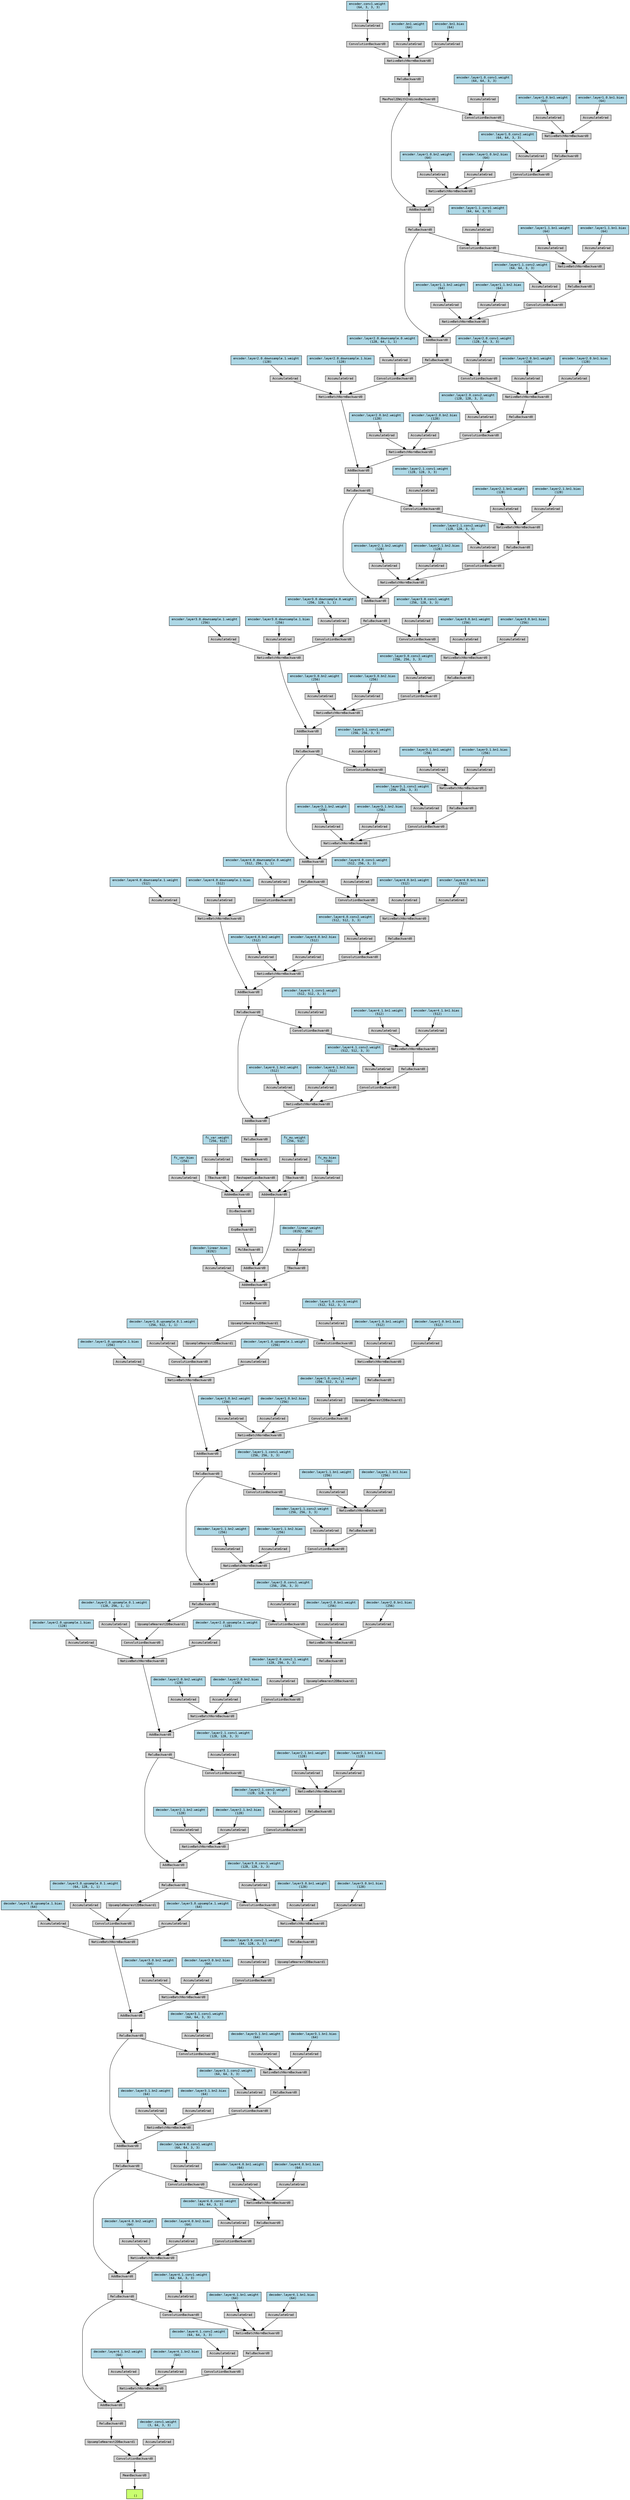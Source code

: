 digraph {
	graph [size="122.39999999999999,122.39999999999999"]
	node [align=left fontname=monospace fontsize=10 height=0.2 ranksep=0.1 shape=box style=filled]
	2165915411424 [label="
 ()" fillcolor=darkolivegreen1]
	2165916202752 [label=MeanBackward0]
	2165916203040 -> 2165916202752
	2165916203040 [label=ConvolutionBackward0]
	2165916202896 -> 2165916203040
	2165916202896 [label=UpsampleNearest2DBackward1]
	2165916203136 -> 2165916202896
	2165916203136 [label=ReluBackward0]
	2165916203232 -> 2165916203136
	2165916203232 [label=AddBackward0]
	2165916203328 -> 2165916203232
	2165916203328 [label=NativeBatchNormBackward0]
	2165916203472 -> 2165916203328
	2165916203472 [label=ConvolutionBackward0]
	2165916203664 -> 2165916203472
	2165916203664 [label=ReluBackward0]
	2165916203808 -> 2165916203664
	2165916203808 [label=NativeBatchNormBackward0]
	2165916203904 -> 2165916203808
	2165916203904 [label=ConvolutionBackward0]
	2165916203280 -> 2165916203904
	2165916203280 [label=ReluBackward0]
	2165916204192 -> 2165916203280
	2165916204192 [label=AddBackward0]
	2165916204288 -> 2165916204192
	2165916204288 [label=NativeBatchNormBackward0]
	2165916204432 -> 2165916204288
	2165916204432 [label=ConvolutionBackward0]
	2165916204624 -> 2165916204432
	2165916204624 [label=ReluBackward0]
	2165916204768 -> 2165916204624
	2165916204768 [label=NativeBatchNormBackward0]
	2165916204864 -> 2165916204768
	2165916204864 [label=ConvolutionBackward0]
	2165916204240 -> 2165916204864
	2165916204240 [label=ReluBackward0]
	2165916729504 -> 2165916204240
	2165916729504 [label=AddBackward0]
	2165916729600 -> 2165916729504
	2165916729600 [label=NativeBatchNormBackward0]
	2165916729744 -> 2165916729600
	2165916729744 [label=ConvolutionBackward0]
	2165916729936 -> 2165916729744
	2165916729936 [label=ReluBackward0]
	2165916730080 -> 2165916729936
	2165916730080 [label=NativeBatchNormBackward0]
	2165916730176 -> 2165916730080
	2165916730176 [label=ConvolutionBackward0]
	2165916729552 -> 2165916730176
	2165916729552 [label=ReluBackward0]
	2165916730464 -> 2165916729552
	2165916730464 [label=AddBackward0]
	2165916730560 -> 2165916730464
	2165916730560 [label=NativeBatchNormBackward0]
	2165916730704 -> 2165916730560
	2165916730704 [label=ConvolutionBackward0]
	2165916730896 -> 2165916730704
	2165916730896 [label=UpsampleNearest2DBackward1]
	2165916731040 -> 2165916730896
	2165916731040 [label=ReluBackward0]
	2165916731136 -> 2165916731040
	2165916731136 [label=NativeBatchNormBackward0]
	2165916731232 -> 2165916731136
	2165916731232 [label=ConvolutionBackward0]
	2165916731424 -> 2165916731232
	2165916731424 [label=ReluBackward0]
	2165916731568 -> 2165916731424
	2165916731568 [label=AddBackward0]
	2165916731664 -> 2165916731568
	2165916731664 [label=NativeBatchNormBackward0]
	2165916731808 -> 2165916731664
	2165916731808 [label=ConvolutionBackward0]
	2165916732000 -> 2165916731808
	2165916732000 [label=ReluBackward0]
	2165916732144 -> 2165916732000
	2165916732144 [label=NativeBatchNormBackward0]
	2165916732240 -> 2165916732144
	2165916732240 [label=ConvolutionBackward0]
	2165916731616 -> 2165916732240
	2165916731616 [label=ReluBackward0]
	2165916732528 -> 2165916731616
	2165916732528 [label=AddBackward0]
	2165916732624 -> 2165916732528
	2165916732624 [label=NativeBatchNormBackward0]
	2165916732768 -> 2165916732624
	2165916732768 [label=ConvolutionBackward0]
	2165916732960 -> 2165916732768
	2165916732960 [label=UpsampleNearest2DBackward1]
	2165916733104 -> 2165916732960
	2165916733104 [label=ReluBackward0]
	2165916733200 -> 2165916733104
	2165916733200 [label=NativeBatchNormBackward0]
	2165916733296 -> 2165916733200
	2165916733296 [label=ConvolutionBackward0]
	2165916733488 -> 2165916733296
	2165916733488 [label=ReluBackward0]
	2165916733632 -> 2165916733488
	2165916733632 [label=AddBackward0]
	2165916733728 -> 2165916733632
	2165916733728 [label=NativeBatchNormBackward0]
	2165916733872 -> 2165916733728
	2165916733872 [label=ConvolutionBackward0]
	2165916734064 -> 2165916733872
	2165916734064 [label=ReluBackward0]
	2165916734208 -> 2165916734064
	2165916734208 [label=NativeBatchNormBackward0]
	2165916734304 -> 2165916734208
	2165916734304 [label=ConvolutionBackward0]
	2165916733680 -> 2165916734304
	2165916733680 [label=ReluBackward0]
	2165916734592 -> 2165916733680
	2165916734592 [label=AddBackward0]
	2165916734688 -> 2165916734592
	2165916734688 [label=NativeBatchNormBackward0]
	2165916734832 -> 2165916734688
	2165916734832 [label=ConvolutionBackward0]
	2165916735024 -> 2165916734832
	2165916735024 [label=UpsampleNearest2DBackward1]
	2165916735168 -> 2165916735024
	2165916735168 [label=ReluBackward0]
	2165916735264 -> 2165916735168
	2165916735264 [label=NativeBatchNormBackward0]
	2165916735360 -> 2165916735264
	2165916735360 [label=ConvolutionBackward0]
	2165916735552 -> 2165916735360
	2165916735552 [label=UpsampleNearest2DBackward1]
	2165916735696 -> 2165916735552
	2165916735696 [label=ViewBackward0]
	2165916735792 -> 2165916735696
	2165916735792 [label=AddmmBackward0]
	2165916735840 -> 2165916735792
	2165915555680 [label="decoder.linear.bias
 (8192)" fillcolor=lightblue]
	2165915555680 -> 2165916735840
	2165916735840 [label=AccumulateGrad]
	2165916735600 -> 2165916735792
	2165916735600 [label=AddBackward0]
	2165916736032 -> 2165916735600
	2165916736032 [label=AddmmBackward0]
	2165916736368 -> 2165916736032
	2165916572768 [label="fc_mu.bias
 (256)" fillcolor=lightblue]
	2165916572768 -> 2165916736368
	2165916736368 [label=AccumulateGrad]
	2165916736320 -> 2165916736032
	2165916736320 [label=ReshapeAliasBackward0]
	2165916736464 -> 2165916736320
	2165916736464 [label=MeanBackward1]
	2165916736656 -> 2165916736464
	2165916736656 [label=ReluBackward0]
	2165916736752 -> 2165916736656
	2165916736752 [label=AddBackward0]
	2165916736800 -> 2165916736752
	2165916736800 [label=NativeBatchNormBackward0]
	2165916737040 -> 2165916736800
	2165916737040 [label=ConvolutionBackward0]
	2165916737232 -> 2165916737040
	2165916737232 [label=ReluBackward0]
	2165916737376 -> 2165916737232
	2165916737376 [label=NativeBatchNormBackward0]
	2165916737424 -> 2165916737376
	2165916737424 [label=ConvolutionBackward0]
	2165916736560 -> 2165916737424
	2165916736560 [label=ReluBackward0]
	2165916737808 -> 2165916736560
	2165916737808 [label=AddBackward0]
	2165916737856 -> 2165916737808
	2165916737856 [label=NativeBatchNormBackward0]
	2165916738096 -> 2165916737856
	2165916738096 [label=ConvolutionBackward0]
	2165916738288 -> 2165916738096
	2165916738288 [label=ReluBackward0]
	2165916738432 -> 2165916738288
	2165916738432 [label=NativeBatchNormBackward0]
	2165916738480 -> 2165916738432
	2165916738480 [label=ConvolutionBackward0]
	2165916738768 -> 2165916738480
	2165916738768 [label=ReluBackward0]
	2165916738912 -> 2165916738768
	2165916738912 [label=AddBackward0]
	2165916738960 -> 2165916738912
	2165916738960 [label=NativeBatchNormBackward0]
	2165916739200 -> 2165916738960
	2165916739200 [label=ConvolutionBackward0]
	2165916739392 -> 2165916739200
	2165916739392 [label=ReluBackward0]
	2165916739536 -> 2165916739392
	2165916739536 [label=NativeBatchNormBackward0]
	2165916739584 -> 2165916739536
	2165916739584 [label=ConvolutionBackward0]
	2165916738816 -> 2165916739584
	2165916738816 [label=ReluBackward0]
	2165916739968 -> 2165916738816
	2165916739968 [label=AddBackward0]
	2165916740016 -> 2165916739968
	2165916740016 [label=NativeBatchNormBackward0]
	2165916740256 -> 2165916740016
	2165916740256 [label=ConvolutionBackward0]
	2165916740448 -> 2165916740256
	2165916740448 [label=ReluBackward0]
	2165916740592 -> 2165916740448
	2165916740592 [label=NativeBatchNormBackward0]
	2165916740640 -> 2165916740592
	2165916740640 [label=ConvolutionBackward0]
	2165916740928 -> 2165916740640
	2165916740928 [label=ReluBackward0]
	2165916741072 -> 2165916740928
	2165916741072 [label=AddBackward0]
	2165916741120 -> 2165916741072
	2165916741120 [label=NativeBatchNormBackward0]
	2165916741360 -> 2165916741120
	2165916741360 [label=ConvolutionBackward0]
	2165916741552 -> 2165916741360
	2165916741552 [label=ReluBackward0]
	2165916741696 -> 2165916741552
	2165916741696 [label=NativeBatchNormBackward0]
	2165916741744 -> 2165916741696
	2165916741744 [label=ConvolutionBackward0]
	2165916740976 -> 2165916741744
	2165916740976 [label=ReluBackward0]
	2165916742128 -> 2165916740976
	2165916742128 [label=AddBackward0]
	2165916742176 -> 2165916742128
	2165916742176 [label=NativeBatchNormBackward0]
	2165916742416 -> 2165916742176
	2165916742416 [label=ConvolutionBackward0]
	2165916742608 -> 2165916742416
	2165916742608 [label=ReluBackward0]
	2165916742752 -> 2165916742608
	2165916742752 [label=NativeBatchNormBackward0]
	2165916742800 -> 2165916742752
	2165916742800 [label=ConvolutionBackward0]
	2165916743088 -> 2165916742800
	2165916743088 [label=ReluBackward0]
	2165916743232 -> 2165916743088
	2165916743232 [label=AddBackward0]
	2165916743280 -> 2165916743232
	2165916743280 [label=NativeBatchNormBackward0]
	2165916743520 -> 2165916743280
	2165916743520 [label=ConvolutionBackward0]
	2165916743712 -> 2165916743520
	2165916743712 [label=ReluBackward0]
	2165916743856 -> 2165916743712
	2165916743856 [label=NativeBatchNormBackward0]
	2165916743904 -> 2165916743856
	2165916743904 [label=ConvolutionBackward0]
	2165916743136 -> 2165916743904
	2165916743136 [label=ReluBackward0]
	2165916744288 -> 2165916743136
	2165916744288 [label=AddBackward0]
	2165916744336 -> 2165916744288
	2165916744336 [label=NativeBatchNormBackward0]
	2165916744576 -> 2165916744336
	2165916744576 [label=ConvolutionBackward0]
	2165916744768 -> 2165916744576
	2165916744768 [label=ReluBackward0]
	2165916744912 -> 2165916744768
	2165916744912 [label=NativeBatchNormBackward0]
	2165916744960 -> 2165916744912
	2165916744960 [label=ConvolutionBackward0]
	2165916744096 -> 2165916744960
	2165916744096 [label=MaxPool2DWithIndicesBackward0]
	2165916745344 -> 2165916744096
	2165916745344 [label=ReluBackward0]
	2165916745392 -> 2165916745344
	2165916745392 [label=NativeBatchNormBackward0]
	2165916745536 -> 2165916745392
	2165916745536 [label=ConvolutionBackward0]
	2165916795040 -> 2165916745536
	2165915015248 [label="encoder.conv1.weight
 (64, 3, 3, 3)" fillcolor=lightblue]
	2165915015248 -> 2165916795040
	2165916795040 [label=AccumulateGrad]
	2165916745488 -> 2165916745392
	2165915552880 [label="encoder.bn1.weight
 (64)" fillcolor=lightblue]
	2165915552880 -> 2165916745488
	2165916745488 [label=AccumulateGrad]
	2165916745632 -> 2165916745392
	2165916303424 [label="encoder.bn1.bias
 (64)" fillcolor=lightblue]
	2165916303424 -> 2165916745632
	2165916745632 [label=AccumulateGrad]
	2165916745248 -> 2165916744960
	2165916303744 [label="encoder.layer1.0.conv1.weight
 (64, 64, 3, 3)" fillcolor=lightblue]
	2165916303744 -> 2165916745248
	2165916745248 [label=AccumulateGrad]
	2165916744816 -> 2165916744912
	2165916303904 [label="encoder.layer1.0.bn1.weight
 (64)" fillcolor=lightblue]
	2165916303904 -> 2165916744816
	2165916744816 [label=AccumulateGrad]
	2165916745056 -> 2165916744912
	2165916303984 [label="encoder.layer1.0.bn1.bias
 (64)" fillcolor=lightblue]
	2165916303984 -> 2165916745056
	2165916745056 [label=AccumulateGrad]
	2165916744720 -> 2165916744576
	2165916304464 [label="encoder.layer1.0.conv2.weight
 (64, 64, 3, 3)" fillcolor=lightblue]
	2165916304464 -> 2165916744720
	2165916744720 [label=AccumulateGrad]
	2165916744528 -> 2165916744336
	2165916304544 [label="encoder.layer1.0.bn2.weight
 (64)" fillcolor=lightblue]
	2165916304544 -> 2165916744528
	2165916744528 [label=AccumulateGrad]
	2165916744480 -> 2165916744336
	2165916304624 [label="encoder.layer1.0.bn2.bias
 (64)" fillcolor=lightblue]
	2165916304624 -> 2165916744480
	2165916744480 [label=AccumulateGrad]
	2165916744096 -> 2165916744288
	2165916744192 -> 2165916743904
	2165916305104 [label="encoder.layer1.1.conv1.weight
 (64, 64, 3, 3)" fillcolor=lightblue]
	2165916305104 -> 2165916744192
	2165916744192 [label=AccumulateGrad]
	2165916743760 -> 2165916743856
	2165916305184 [label="encoder.layer1.1.bn1.weight
 (64)" fillcolor=lightblue]
	2165916305184 -> 2165916743760
	2165916743760 [label=AccumulateGrad]
	2165916744000 -> 2165916743856
	2165916305264 [label="encoder.layer1.1.bn1.bias
 (64)" fillcolor=lightblue]
	2165916305264 -> 2165916744000
	2165916744000 [label=AccumulateGrad]
	2165916743664 -> 2165916743520
	2165916305744 [label="encoder.layer1.1.conv2.weight
 (64, 64, 3, 3)" fillcolor=lightblue]
	2165916305744 -> 2165916743664
	2165916743664 [label=AccumulateGrad]
	2165916743472 -> 2165916743280
	2165916305824 [label="encoder.layer1.1.bn2.weight
 (64)" fillcolor=lightblue]
	2165916305824 -> 2165916743472
	2165916743472 [label=AccumulateGrad]
	2165916743424 -> 2165916743280
	2165916305904 [label="encoder.layer1.1.bn2.bias
 (64)" fillcolor=lightblue]
	2165916305904 -> 2165916743424
	2165916743424 [label=AccumulateGrad]
	2165916743136 -> 2165916743232
	2165916743040 -> 2165916742800
	2165916306864 [label="encoder.layer2.0.conv1.weight
 (128, 64, 3, 3)" fillcolor=lightblue]
	2165916306864 -> 2165916743040
	2165916743040 [label=AccumulateGrad]
	2165916742656 -> 2165916742752
	2165916306944 [label="encoder.layer2.0.bn1.weight
 (128)" fillcolor=lightblue]
	2165916306944 -> 2165916742656
	2165916742656 [label=AccumulateGrad]
	2165916742896 -> 2165916742752
	2165916307024 [label="encoder.layer2.0.bn1.bias
 (128)" fillcolor=lightblue]
	2165916307024 -> 2165916742896
	2165916742896 [label=AccumulateGrad]
	2165916742560 -> 2165916742416
	2165916307504 [label="encoder.layer2.0.conv2.weight
 (128, 128, 3, 3)" fillcolor=lightblue]
	2165916307504 -> 2165916742560
	2165916742560 [label=AccumulateGrad]
	2165916742368 -> 2165916742176
	2165916307584 [label="encoder.layer2.0.bn2.weight
 (128)" fillcolor=lightblue]
	2165916307584 -> 2165916742368
	2165916742368 [label=AccumulateGrad]
	2165916742320 -> 2165916742176
	2165916307664 [label="encoder.layer2.0.bn2.bias
 (128)" fillcolor=lightblue]
	2165916307664 -> 2165916742320
	2165916742320 [label=AccumulateGrad]
	2165916741936 -> 2165916742128
	2165916741936 [label=NativeBatchNormBackward0]
	2165916742992 -> 2165916741936
	2165916742992 [label=ConvolutionBackward0]
	2165916743088 -> 2165916742992
	2165916743376 -> 2165916742992
	2165916306224 [label="encoder.layer2.0.downsample.0.weight
 (128, 64, 1, 1)" fillcolor=lightblue]
	2165916306224 -> 2165916743376
	2165916743376 [label=AccumulateGrad]
	2165916742512 -> 2165916741936
	2165916306304 [label="encoder.layer2.0.downsample.1.weight
 (128)" fillcolor=lightblue]
	2165916306304 -> 2165916742512
	2165916742512 [label=AccumulateGrad]
	2165916742464 -> 2165916741936
	2165916306384 [label="encoder.layer2.0.downsample.1.bias
 (128)" fillcolor=lightblue]
	2165916306384 -> 2165916742464
	2165916742464 [label=AccumulateGrad]
	2165916742032 -> 2165916741744
	2165916308144 [label="encoder.layer2.1.conv1.weight
 (128, 128, 3, 3)" fillcolor=lightblue]
	2165916308144 -> 2165916742032
	2165916742032 [label=AccumulateGrad]
	2165916741600 -> 2165916741696
	2165916308224 [label="encoder.layer2.1.bn1.weight
 (128)" fillcolor=lightblue]
	2165916308224 -> 2165916741600
	2165916741600 [label=AccumulateGrad]
	2165916741840 -> 2165916741696
	2165916308304 [label="encoder.layer2.1.bn1.bias
 (128)" fillcolor=lightblue]
	2165916308304 -> 2165916741840
	2165916741840 [label=AccumulateGrad]
	2165916741504 -> 2165916741360
	2165916308704 [label="encoder.layer2.1.conv2.weight
 (128, 128, 3, 3)" fillcolor=lightblue]
	2165916308704 -> 2165916741504
	2165916741504 [label=AccumulateGrad]
	2165916741312 -> 2165916741120
	2165916308784 [label="encoder.layer2.1.bn2.weight
 (128)" fillcolor=lightblue]
	2165916308784 -> 2165916741312
	2165916741312 [label=AccumulateGrad]
	2165916741264 -> 2165916741120
	2165916308864 [label="encoder.layer2.1.bn2.bias
 (128)" fillcolor=lightblue]
	2165916308864 -> 2165916741264
	2165916741264 [label=AccumulateGrad]
	2165916740976 -> 2165916741072
	2165916740880 -> 2165916740640
	2165916309904 [label="encoder.layer3.0.conv1.weight
 (256, 128, 3, 3)" fillcolor=lightblue]
	2165916309904 -> 2165916740880
	2165916740880 [label=AccumulateGrad]
	2165916740496 -> 2165916740592
	2165916309984 [label="encoder.layer3.0.bn1.weight
 (256)" fillcolor=lightblue]
	2165916309984 -> 2165916740496
	2165916740496 [label=AccumulateGrad]
	2165916740736 -> 2165916740592
	2165916310064 [label="encoder.layer3.0.bn1.bias
 (256)" fillcolor=lightblue]
	2165916310064 -> 2165916740736
	2165916740736 [label=AccumulateGrad]
	2165916740400 -> 2165916740256
	2165916310544 [label="encoder.layer3.0.conv2.weight
 (256, 256, 3, 3)" fillcolor=lightblue]
	2165916310544 -> 2165916740400
	2165916740400 [label=AccumulateGrad]
	2165916740208 -> 2165916740016
	2165916310624 [label="encoder.layer3.0.bn2.weight
 (256)" fillcolor=lightblue]
	2165916310624 -> 2165916740208
	2165916740208 [label=AccumulateGrad]
	2165916740160 -> 2165916740016
	2165916310704 [label="encoder.layer3.0.bn2.bias
 (256)" fillcolor=lightblue]
	2165916310704 -> 2165916740160
	2165916740160 [label=AccumulateGrad]
	2165916739776 -> 2165916739968
	2165916739776 [label=NativeBatchNormBackward0]
	2165916740832 -> 2165916739776
	2165916740832 [label=ConvolutionBackward0]
	2165916740928 -> 2165916740832
	2165916741216 -> 2165916740832
	2165916309264 [label="encoder.layer3.0.downsample.0.weight
 (256, 128, 1, 1)" fillcolor=lightblue]
	2165916309264 -> 2165916741216
	2165916741216 [label=AccumulateGrad]
	2165916740352 -> 2165916739776
	2165916309344 [label="encoder.layer3.0.downsample.1.weight
 (256)" fillcolor=lightblue]
	2165916309344 -> 2165916740352
	2165916740352 [label=AccumulateGrad]
	2165916740304 -> 2165916739776
	2165916309424 [label="encoder.layer3.0.downsample.1.bias
 (256)" fillcolor=lightblue]
	2165916309424 -> 2165916740304
	2165916740304 [label=AccumulateGrad]
	2165916739872 -> 2165916739584
	2165916311104 [label="encoder.layer3.1.conv1.weight
 (256, 256, 3, 3)" fillcolor=lightblue]
	2165916311104 -> 2165916739872
	2165916739872 [label=AccumulateGrad]
	2165916739440 -> 2165916739536
	2165916311184 [label="encoder.layer3.1.bn1.weight
 (256)" fillcolor=lightblue]
	2165916311184 -> 2165916739440
	2165916739440 [label=AccumulateGrad]
	2165916739680 -> 2165916739536
	2165916311264 [label="encoder.layer3.1.bn1.bias
 (256)" fillcolor=lightblue]
	2165916311264 -> 2165916739680
	2165916739680 [label=AccumulateGrad]
	2165916739344 -> 2165916739200
	2165916311744 [label="encoder.layer3.1.conv2.weight
 (256, 256, 3, 3)" fillcolor=lightblue]
	2165916311744 -> 2165916739344
	2165916739344 [label=AccumulateGrad]
	2165916739152 -> 2165916738960
	2165916311824 [label="encoder.layer3.1.bn2.weight
 (256)" fillcolor=lightblue]
	2165916311824 -> 2165916739152
	2165916739152 [label=AccumulateGrad]
	2165916739104 -> 2165916738960
	2165916311904 [label="encoder.layer3.1.bn2.bias
 (256)" fillcolor=lightblue]
	2165916311904 -> 2165916739104
	2165916739104 [label=AccumulateGrad]
	2165916738816 -> 2165916738912
	2165916738720 -> 2165916738480
	2165916313024 [label="encoder.layer4.0.conv1.weight
 (512, 256, 3, 3)" fillcolor=lightblue]
	2165916313024 -> 2165916738720
	2165916738720 [label=AccumulateGrad]
	2165916738336 -> 2165916738432
	2165916313104 [label="encoder.layer4.0.bn1.weight
 (512)" fillcolor=lightblue]
	2165916313104 -> 2165916738336
	2165916738336 [label=AccumulateGrad]
	2165916738576 -> 2165916738432
	2165916313184 [label="encoder.layer4.0.bn1.bias
 (512)" fillcolor=lightblue]
	2165916313184 -> 2165916738576
	2165916738576 [label=AccumulateGrad]
	2165916738240 -> 2165916738096
	2165916313664 [label="encoder.layer4.0.conv2.weight
 (512, 512, 3, 3)" fillcolor=lightblue]
	2165916313664 -> 2165916738240
	2165916738240 [label=AccumulateGrad]
	2165916738048 -> 2165916737856
	2165916313744 [label="encoder.layer4.0.bn2.weight
 (512)" fillcolor=lightblue]
	2165916313744 -> 2165916738048
	2165916738048 [label=AccumulateGrad]
	2165916738000 -> 2165916737856
	2165916313824 [label="encoder.layer4.0.bn2.bias
 (512)" fillcolor=lightblue]
	2165916313824 -> 2165916738000
	2165916738000 [label=AccumulateGrad]
	2165916737616 -> 2165916737808
	2165916737616 [label=NativeBatchNormBackward0]
	2165916738672 -> 2165916737616
	2165916738672 [label=ConvolutionBackward0]
	2165916738768 -> 2165916738672
	2165916739248 -> 2165916738672
	2165916312384 [label="encoder.layer4.0.downsample.0.weight
 (512, 256, 1, 1)" fillcolor=lightblue]
	2165916312384 -> 2165916739248
	2165916739248 [label=AccumulateGrad]
	2165916738192 -> 2165916737616
	2165916312464 [label="encoder.layer4.0.downsample.1.weight
 (512)" fillcolor=lightblue]
	2165916312464 -> 2165916738192
	2165916738192 [label=AccumulateGrad]
	2165916738144 -> 2165916737616
	2165916312544 [label="encoder.layer4.0.downsample.1.bias
 (512)" fillcolor=lightblue]
	2165916312544 -> 2165916738144
	2165916738144 [label=AccumulateGrad]
	2165916737712 -> 2165916737424
	2165916314304 [label="encoder.layer4.1.conv1.weight
 (512, 512, 3, 3)" fillcolor=lightblue]
	2165916314304 -> 2165916737712
	2165916737712 [label=AccumulateGrad]
	2165916737280 -> 2165916737376
	2165916314384 [label="encoder.layer4.1.bn1.weight
 (512)" fillcolor=lightblue]
	2165916314384 -> 2165916737280
	2165916737280 [label=AccumulateGrad]
	2165916737520 -> 2165916737376
	2165916314464 [label="encoder.layer4.1.bn1.bias
 (512)" fillcolor=lightblue]
	2165916314464 -> 2165916737520
	2165916737520 [label=AccumulateGrad]
	2165916737184 -> 2165916737040
	2165916314944 [label="encoder.layer4.1.conv2.weight
 (512, 512, 3, 3)" fillcolor=lightblue]
	2165916314944 -> 2165916737184
	2165916737184 [label=AccumulateGrad]
	2165916736992 -> 2165916736800
	2165916315024 [label="encoder.layer4.1.bn2.weight
 (512)" fillcolor=lightblue]
	2165916315024 -> 2165916736992
	2165916736992 [label=AccumulateGrad]
	2165916736944 -> 2165916736800
	2165916315104 [label="encoder.layer4.1.bn2.bias
 (512)" fillcolor=lightblue]
	2165916315104 -> 2165916736944
	2165916736944 [label=AccumulateGrad]
	2165916736560 -> 2165916736752
	2165916736272 -> 2165916736032
	2165916736272 [label=TBackward0]
	2165916736704 -> 2165916736272
	2165916572688 [label="fc_mu.weight
 (256, 512)" fillcolor=lightblue]
	2165916572688 -> 2165916736704
	2165916736704 [label=AccumulateGrad]
	2165916736176 -> 2165916735600
	2165916736176 [label=MulBackward0]
	2165916737088 -> 2165916736176
	2165916737088 [label=ExpBackward0]
	2165916736512 -> 2165916737088
	2165916736512 [label=DivBackward0]
	2165916737664 -> 2165916736512
	2165916737664 [label=AddmmBackward0]
	2165916737328 -> 2165916737664
	2165916572928 [label="fc_var.bias
 (256)" fillcolor=lightblue]
	2165916572928 -> 2165916737328
	2165916737328 [label=AccumulateGrad]
	2165916736320 -> 2165916737664
	2165916737568 -> 2165916737664
	2165916737568 [label=TBackward0]
	2165916738624 -> 2165916737568
	2165916572848 [label="fc_var.weight
 (256, 512)" fillcolor=lightblue]
	2165916572848 -> 2165916738624
	2165916738624 [label=AccumulateGrad]
	2165916735936 -> 2165916735792
	2165916735936 [label=TBackward0]
	2165916736896 -> 2165916735936
	2165915549760 [label="decoder.linear.weight
 (8192, 256)" fillcolor=lightblue]
	2165915549760 -> 2165916736896
	2165916736896 [label=AccumulateGrad]
	2165916735504 -> 2165916735360
	2165916315904 [label="decoder.layer1.0.conv1.weight
 (512, 512, 3, 3)" fillcolor=lightblue]
	2165916315904 -> 2165916735504
	2165916735504 [label=AccumulateGrad]
	2165916735312 -> 2165916735264
	2165916315984 [label="decoder.layer1.0.bn1.weight
 (512)" fillcolor=lightblue]
	2165916315984 -> 2165916735312
	2165916735312 [label=AccumulateGrad]
	2165916735072 -> 2165916735264
	2165916316064 [label="decoder.layer1.0.bn1.bias
 (512)" fillcolor=lightblue]
	2165916316064 -> 2165916735072
	2165916735072 [label=AccumulateGrad]
	2165916734976 -> 2165916734832
	2165916316544 [label="decoder.layer1.0.conv2.1.weight
 (256, 512, 3, 3)" fillcolor=lightblue]
	2165916316544 -> 2165916734976
	2165916734976 [label=AccumulateGrad]
	2165916734784 -> 2165916734688
	2165916316624 [label="decoder.layer1.0.bn2.weight
 (256)" fillcolor=lightblue]
	2165916316624 -> 2165916734784
	2165916734784 [label=AccumulateGrad]
	2165916734736 -> 2165916734688
	2165916316704 [label="decoder.layer1.0.bn2.bias
 (256)" fillcolor=lightblue]
	2165916316704 -> 2165916734736
	2165916734736 [label=AccumulateGrad]
	2165916734640 -> 2165916734592
	2165916734640 [label=NativeBatchNormBackward0]
	2165916735408 -> 2165916734640
	2165916735408 [label=ConvolutionBackward0]
	2165916735984 -> 2165916735408
	2165916735984 [label=UpsampleNearest2DBackward1]
	2165916735552 -> 2165916735984
	2165916735456 -> 2165916735408
	2165914702752 [label="decoder.layer1.0.upsample.0.1.weight
 (256, 512, 1, 1)" fillcolor=lightblue]
	2165914702752 -> 2165916735456
	2165916735456 [label=AccumulateGrad]
	2165916734928 -> 2165916734640
	2165916315424 [label="decoder.layer1.0.upsample.1.weight
 (256)" fillcolor=lightblue]
	2165916315424 -> 2165916734928
	2165916734928 [label=AccumulateGrad]
	2165916734880 -> 2165916734640
	2165916315504 [label="decoder.layer1.0.upsample.1.bias
 (256)" fillcolor=lightblue]
	2165916315504 -> 2165916734880
	2165916734880 [label=AccumulateGrad]
	2165916734496 -> 2165916734304
	2165916317184 [label="decoder.layer1.1.conv1.weight
 (256, 256, 3, 3)" fillcolor=lightblue]
	2165916317184 -> 2165916734496
	2165916734496 [label=AccumulateGrad]
	2165916734256 -> 2165916734208
	2165916317264 [label="decoder.layer1.1.bn1.weight
 (256)" fillcolor=lightblue]
	2165916317264 -> 2165916734256
	2165916734256 [label=AccumulateGrad]
	2165916734112 -> 2165916734208
	2165916317344 [label="decoder.layer1.1.bn1.bias
 (256)" fillcolor=lightblue]
	2165916317344 -> 2165916734112
	2165916734112 [label=AccumulateGrad]
	2165916734016 -> 2165916733872
	2165916317824 [label="decoder.layer1.1.conv2.weight
 (256, 256, 3, 3)" fillcolor=lightblue]
	2165916317824 -> 2165916734016
	2165916734016 [label=AccumulateGrad]
	2165916733824 -> 2165916733728
	2165916317904 [label="decoder.layer1.1.bn2.weight
 (256)" fillcolor=lightblue]
	2165916317904 -> 2165916733824
	2165916733824 [label=AccumulateGrad]
	2165916733776 -> 2165916733728
	2165916317984 [label="decoder.layer1.1.bn2.bias
 (256)" fillcolor=lightblue]
	2165916317984 -> 2165916733776
	2165916733776 [label=AccumulateGrad]
	2165916733680 -> 2165916733632
	2165916733440 -> 2165916733296
	2165916318944 [label="decoder.layer2.0.conv1.weight
 (256, 256, 3, 3)" fillcolor=lightblue]
	2165916318944 -> 2165916733440
	2165916733440 [label=AccumulateGrad]
	2165916733248 -> 2165916733200
	2165916319024 [label="decoder.layer2.0.bn1.weight
 (256)" fillcolor=lightblue]
	2165916319024 -> 2165916733248
	2165916733248 [label=AccumulateGrad]
	2165916733008 -> 2165916733200
	2165916319104 [label="decoder.layer2.0.bn1.bias
 (256)" fillcolor=lightblue]
	2165916319104 -> 2165916733008
	2165916733008 [label=AccumulateGrad]
	2165916732912 -> 2165916732768
	2165916319584 [label="decoder.layer2.0.conv2.1.weight
 (128, 256, 3, 3)" fillcolor=lightblue]
	2165916319584 -> 2165916732912
	2165916732912 [label=AccumulateGrad]
	2165916732720 -> 2165916732624
	2165916319664 [label="decoder.layer2.0.bn2.weight
 (128)" fillcolor=lightblue]
	2165916319664 -> 2165916732720
	2165916732720 [label=AccumulateGrad]
	2165916732672 -> 2165916732624
	2165916565568 [label="decoder.layer2.0.bn2.bias
 (128)" fillcolor=lightblue]
	2165916565568 -> 2165916732672
	2165916732672 [label=AccumulateGrad]
	2165916732576 -> 2165916732528
	2165916732576 [label=NativeBatchNormBackward0]
	2165916733344 -> 2165916732576
	2165916733344 [label=ConvolutionBackward0]
	2165916733920 -> 2165916733344
	2165916733920 [label=UpsampleNearest2DBackward1]
	2165916733488 -> 2165916733920
	2165916733392 -> 2165916733344
	2165916318464 [label="decoder.layer2.0.upsample.0.1.weight
 (128, 256, 1, 1)" fillcolor=lightblue]
	2165916318464 -> 2165916733392
	2165916733392 [label=AccumulateGrad]
	2165916732864 -> 2165916732576
	2165916318384 [label="decoder.layer2.0.upsample.1.weight
 (128)" fillcolor=lightblue]
	2165916318384 -> 2165916732864
	2165916732864 [label=AccumulateGrad]
	2165916732816 -> 2165916732576
	2165916318544 [label="decoder.layer2.0.upsample.1.bias
 (128)" fillcolor=lightblue]
	2165916318544 -> 2165916732816
	2165916732816 [label=AccumulateGrad]
	2165916732432 -> 2165916732240
	2165916565968 [label="decoder.layer2.1.conv1.weight
 (128, 128, 3, 3)" fillcolor=lightblue]
	2165916565968 -> 2165916732432
	2165916732432 [label=AccumulateGrad]
	2165916732192 -> 2165916732144
	2165916566048 [label="decoder.layer2.1.bn1.weight
 (128)" fillcolor=lightblue]
	2165916566048 -> 2165916732192
	2165916732192 [label=AccumulateGrad]
	2165916732048 -> 2165916732144
	2165916566128 [label="decoder.layer2.1.bn1.bias
 (128)" fillcolor=lightblue]
	2165916566128 -> 2165916732048
	2165916732048 [label=AccumulateGrad]
	2165916731952 -> 2165916731808
	2165916566528 [label="decoder.layer2.1.conv2.weight
 (128, 128, 3, 3)" fillcolor=lightblue]
	2165916566528 -> 2165916731952
	2165916731952 [label=AccumulateGrad]
	2165916731760 -> 2165916731664
	2165916566608 [label="decoder.layer2.1.bn2.weight
 (128)" fillcolor=lightblue]
	2165916566608 -> 2165916731760
	2165916731760 [label=AccumulateGrad]
	2165916731712 -> 2165916731664
	2165916566688 [label="decoder.layer2.1.bn2.bias
 (128)" fillcolor=lightblue]
	2165916566688 -> 2165916731712
	2165916731712 [label=AccumulateGrad]
	2165916731616 -> 2165916731568
	2165916731376 -> 2165916731232
	2165916567728 [label="decoder.layer3.0.conv1.weight
 (128, 128, 3, 3)" fillcolor=lightblue]
	2165916567728 -> 2165916731376
	2165916731376 [label=AccumulateGrad]
	2165916731184 -> 2165916731136
	2165916567808 [label="decoder.layer3.0.bn1.weight
 (128)" fillcolor=lightblue]
	2165916567808 -> 2165916731184
	2165916731184 [label=AccumulateGrad]
	2165916730944 -> 2165916731136
	2165916567888 [label="decoder.layer3.0.bn1.bias
 (128)" fillcolor=lightblue]
	2165916567888 -> 2165916730944
	2165916730944 [label=AccumulateGrad]
	2165916730848 -> 2165916730704
	2165916568368 [label="decoder.layer3.0.conv2.1.weight
 (64, 128, 3, 3)" fillcolor=lightblue]
	2165916568368 -> 2165916730848
	2165916730848 [label=AccumulateGrad]
	2165916730656 -> 2165916730560
	2165916568448 [label="decoder.layer3.0.bn2.weight
 (64)" fillcolor=lightblue]
	2165916568448 -> 2165916730656
	2165916730656 [label=AccumulateGrad]
	2165916730608 -> 2165916730560
	2165916568528 [label="decoder.layer3.0.bn2.bias
 (64)" fillcolor=lightblue]
	2165916568528 -> 2165916730608
	2165916730608 [label=AccumulateGrad]
	2165916730512 -> 2165916730464
	2165916730512 [label=NativeBatchNormBackward0]
	2165916731280 -> 2165916730512
	2165916731280 [label=ConvolutionBackward0]
	2165916731856 -> 2165916731280
	2165916731856 [label=UpsampleNearest2DBackward1]
	2165916731424 -> 2165916731856
	2165916731328 -> 2165916731280
	2165916567168 [label="decoder.layer3.0.upsample.0.1.weight
 (64, 128, 1, 1)" fillcolor=lightblue]
	2165916567168 -> 2165916731328
	2165916731328 [label=AccumulateGrad]
	2165916730800 -> 2165916730512
	2165916567088 [label="decoder.layer3.0.upsample.1.weight
 (64)" fillcolor=lightblue]
	2165916567088 -> 2165916730800
	2165916730800 [label=AccumulateGrad]
	2165916730752 -> 2165916730512
	2165916567248 [label="decoder.layer3.0.upsample.1.bias
 (64)" fillcolor=lightblue]
	2165916567248 -> 2165916730752
	2165916730752 [label=AccumulateGrad]
	2165916730368 -> 2165916730176
	2165916568928 [label="decoder.layer3.1.conv1.weight
 (64, 64, 3, 3)" fillcolor=lightblue]
	2165916568928 -> 2165916730368
	2165916730368 [label=AccumulateGrad]
	2165916730128 -> 2165916730080
	2165916569008 [label="decoder.layer3.1.bn1.weight
 (64)" fillcolor=lightblue]
	2165916569008 -> 2165916730128
	2165916730128 [label=AccumulateGrad]
	2165916729984 -> 2165916730080
	2165916569088 [label="decoder.layer3.1.bn1.bias
 (64)" fillcolor=lightblue]
	2165916569088 -> 2165916729984
	2165916729984 [label=AccumulateGrad]
	2165916729888 -> 2165916729744
	2165916569568 [label="decoder.layer3.1.conv2.weight
 (64, 64, 3, 3)" fillcolor=lightblue]
	2165916569568 -> 2165916729888
	2165916729888 [label=AccumulateGrad]
	2165916729696 -> 2165916729600
	2165916569648 [label="decoder.layer3.1.bn2.weight
 (64)" fillcolor=lightblue]
	2165916569648 -> 2165916729696
	2165916729696 [label=AccumulateGrad]
	2165916729648 -> 2165916729600
	2165916569728 [label="decoder.layer3.1.bn2.bias
 (64)" fillcolor=lightblue]
	2165916569728 -> 2165916729648
	2165916729648 [label=AccumulateGrad]
	2165916729552 -> 2165916729504
	2165916205008 -> 2165916204864
	2165916570208 [label="decoder.layer4.0.conv1.weight
 (64, 64, 3, 3)" fillcolor=lightblue]
	2165916570208 -> 2165916205008
	2165916205008 [label=AccumulateGrad]
	2165916204816 -> 2165916204768
	2165916570288 [label="decoder.layer4.0.bn1.weight
 (64)" fillcolor=lightblue]
	2165916570288 -> 2165916204816
	2165916204816 [label=AccumulateGrad]
	2165916204672 -> 2165916204768
	2165916570368 [label="decoder.layer4.0.bn1.bias
 (64)" fillcolor=lightblue]
	2165916570368 -> 2165916204672
	2165916204672 [label=AccumulateGrad]
	2165916204576 -> 2165916204432
	2165916570848 [label="decoder.layer4.0.conv2.weight
 (64, 64, 3, 3)" fillcolor=lightblue]
	2165916570848 -> 2165916204576
	2165916204576 [label=AccumulateGrad]
	2165916204384 -> 2165916204288
	2165916570928 [label="decoder.layer4.0.bn2.weight
 (64)" fillcolor=lightblue]
	2165916570928 -> 2165916204384
	2165916204384 [label=AccumulateGrad]
	2165916204336 -> 2165916204288
	2165916571008 [label="decoder.layer4.0.bn2.bias
 (64)" fillcolor=lightblue]
	2165916571008 -> 2165916204336
	2165916204336 [label=AccumulateGrad]
	2165916204240 -> 2165916204192
	2165916204096 -> 2165916203904
	2165916571408 [label="decoder.layer4.1.conv1.weight
 (64, 64, 3, 3)" fillcolor=lightblue]
	2165916571408 -> 2165916204096
	2165916204096 [label=AccumulateGrad]
	2165916203856 -> 2165916203808
	2165916571488 [label="decoder.layer4.1.bn1.weight
 (64)" fillcolor=lightblue]
	2165916571488 -> 2165916203856
	2165916203856 [label=AccumulateGrad]
	2165916203712 -> 2165916203808
	2165916571568 [label="decoder.layer4.1.bn1.bias
 (64)" fillcolor=lightblue]
	2165916571568 -> 2165916203712
	2165916203712 [label=AccumulateGrad]
	2165916203616 -> 2165916203472
	2165916571968 [label="decoder.layer4.1.conv2.weight
 (64, 64, 3, 3)" fillcolor=lightblue]
	2165916571968 -> 2165916203616
	2165916203616 [label=AccumulateGrad]
	2165916203424 -> 2165916203328
	2165916572048 [label="decoder.layer4.1.bn2.weight
 (64)" fillcolor=lightblue]
	2165916572048 -> 2165916203424
	2165916203424 [label=AccumulateGrad]
	2165916203376 -> 2165916203328
	2165916572128 [label="decoder.layer4.1.bn2.bias
 (64)" fillcolor=lightblue]
	2165916572128 -> 2165916203376
	2165916203376 [label=AccumulateGrad]
	2165916203280 -> 2165916203232
	2165916203088 -> 2165916203040
	2165916572608 [label="decoder.conv1.weight
 (3, 64, 3, 3)" fillcolor=lightblue]
	2165916572608 -> 2165916203088
	2165916203088 [label=AccumulateGrad]
	2165916202752 -> 2165915411424
}
